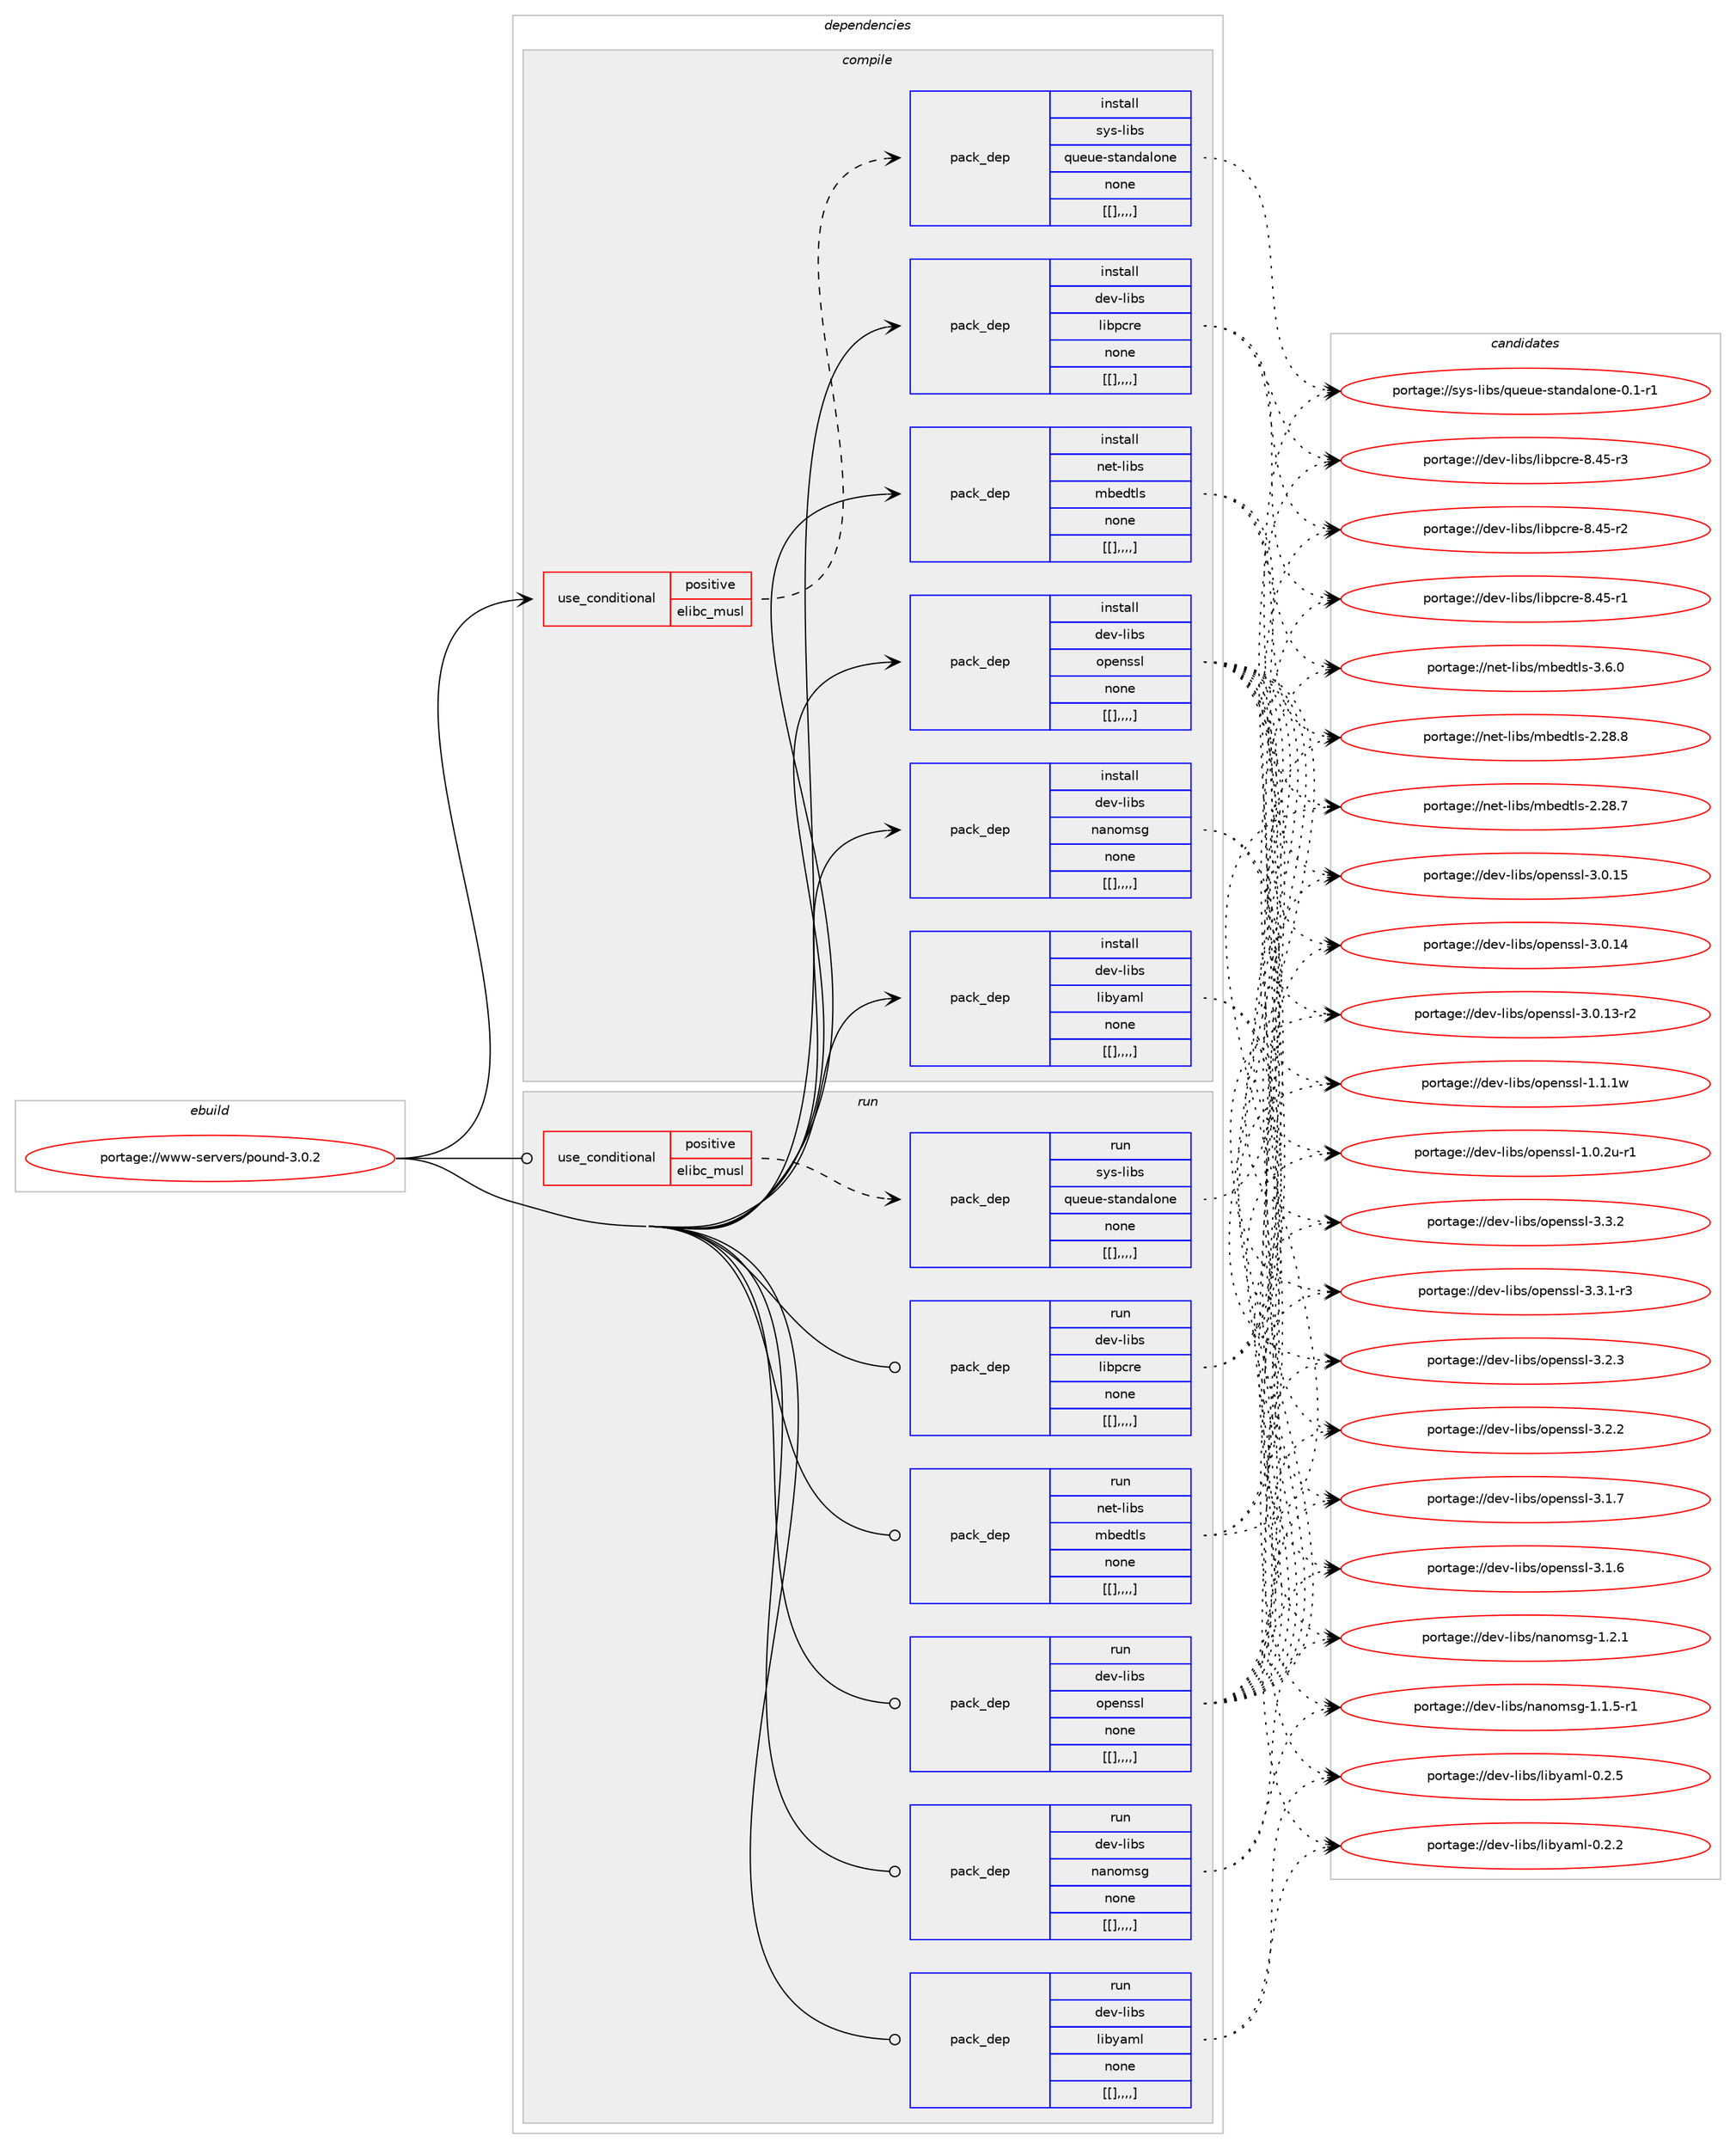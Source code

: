 digraph prolog {

# *************
# Graph options
# *************

newrank=true;
concentrate=true;
compound=true;
graph [rankdir=LR,fontname=Helvetica,fontsize=10,ranksep=1.5];#, ranksep=2.5, nodesep=0.2];
edge  [arrowhead=vee];
node  [fontname=Helvetica,fontsize=10];

# **********
# The ebuild
# **********

subgraph cluster_leftcol {
color=gray;
label=<<i>ebuild</i>>;
id [label="portage://www-servers/pound-3.0.2", color=red, width=4, href="../www-servers/pound-3.0.2.svg"];
}

# ****************
# The dependencies
# ****************

subgraph cluster_midcol {
color=gray;
label=<<i>dependencies</i>>;
subgraph cluster_compile {
fillcolor="#eeeeee";
style=filled;
label=<<i>compile</i>>;
subgraph cond127690 {
dependency477037 [label=<<TABLE BORDER="0" CELLBORDER="1" CELLSPACING="0" CELLPADDING="4"><TR><TD ROWSPAN="3" CELLPADDING="10">use_conditional</TD></TR><TR><TD>positive</TD></TR><TR><TD>elibc_musl</TD></TR></TABLE>>, shape=none, color=red];
subgraph pack345706 {
dependency477064 [label=<<TABLE BORDER="0" CELLBORDER="1" CELLSPACING="0" CELLPADDING="4" WIDTH="220"><TR><TD ROWSPAN="6" CELLPADDING="30">pack_dep</TD></TR><TR><TD WIDTH="110">install</TD></TR><TR><TD>sys-libs</TD></TR><TR><TD>queue-standalone</TD></TR><TR><TD>none</TD></TR><TR><TD>[[],,,,]</TD></TR></TABLE>>, shape=none, color=blue];
}
dependency477037:e -> dependency477064:w [weight=20,style="dashed",arrowhead="vee"];
}
id:e -> dependency477037:w [weight=20,style="solid",arrowhead="vee"];
subgraph pack345738 {
dependency477122 [label=<<TABLE BORDER="0" CELLBORDER="1" CELLSPACING="0" CELLPADDING="4" WIDTH="220"><TR><TD ROWSPAN="6" CELLPADDING="30">pack_dep</TD></TR><TR><TD WIDTH="110">install</TD></TR><TR><TD>dev-libs</TD></TR><TR><TD>libpcre</TD></TR><TR><TD>none</TD></TR><TR><TD>[[],,,,]</TD></TR></TABLE>>, shape=none, color=blue];
}
id:e -> dependency477122:w [weight=20,style="solid",arrowhead="vee"];
subgraph pack345789 {
dependency477201 [label=<<TABLE BORDER="0" CELLBORDER="1" CELLSPACING="0" CELLPADDING="4" WIDTH="220"><TR><TD ROWSPAN="6" CELLPADDING="30">pack_dep</TD></TR><TR><TD WIDTH="110">install</TD></TR><TR><TD>dev-libs</TD></TR><TR><TD>libyaml</TD></TR><TR><TD>none</TD></TR><TR><TD>[[],,,,]</TD></TR></TABLE>>, shape=none, color=blue];
}
id:e -> dependency477201:w [weight=20,style="solid",arrowhead="vee"];
subgraph pack345811 {
dependency477208 [label=<<TABLE BORDER="0" CELLBORDER="1" CELLSPACING="0" CELLPADDING="4" WIDTH="220"><TR><TD ROWSPAN="6" CELLPADDING="30">pack_dep</TD></TR><TR><TD WIDTH="110">install</TD></TR><TR><TD>dev-libs</TD></TR><TR><TD>nanomsg</TD></TR><TR><TD>none</TD></TR><TR><TD>[[],,,,]</TD></TR></TABLE>>, shape=none, color=blue];
}
id:e -> dependency477208:w [weight=20,style="solid",arrowhead="vee"];
subgraph pack345814 {
dependency477213 [label=<<TABLE BORDER="0" CELLBORDER="1" CELLSPACING="0" CELLPADDING="4" WIDTH="220"><TR><TD ROWSPAN="6" CELLPADDING="30">pack_dep</TD></TR><TR><TD WIDTH="110">install</TD></TR><TR><TD>dev-libs</TD></TR><TR><TD>openssl</TD></TR><TR><TD>none</TD></TR><TR><TD>[[],,,,]</TD></TR></TABLE>>, shape=none, color=blue];
}
id:e -> dependency477213:w [weight=20,style="solid",arrowhead="vee"];
subgraph pack345825 {
dependency477229 [label=<<TABLE BORDER="0" CELLBORDER="1" CELLSPACING="0" CELLPADDING="4" WIDTH="220"><TR><TD ROWSPAN="6" CELLPADDING="30">pack_dep</TD></TR><TR><TD WIDTH="110">install</TD></TR><TR><TD>net-libs</TD></TR><TR><TD>mbedtls</TD></TR><TR><TD>none</TD></TR><TR><TD>[[],,,,]</TD></TR></TABLE>>, shape=none, color=blue];
}
id:e -> dependency477229:w [weight=20,style="solid",arrowhead="vee"];
}
subgraph cluster_compileandrun {
fillcolor="#eeeeee";
style=filled;
label=<<i>compile and run</i>>;
}
subgraph cluster_run {
fillcolor="#eeeeee";
style=filled;
label=<<i>run</i>>;
subgraph cond127774 {
dependency477256 [label=<<TABLE BORDER="0" CELLBORDER="1" CELLSPACING="0" CELLPADDING="4"><TR><TD ROWSPAN="3" CELLPADDING="10">use_conditional</TD></TR><TR><TD>positive</TD></TR><TR><TD>elibc_musl</TD></TR></TABLE>>, shape=none, color=red];
subgraph pack345846 {
dependency477259 [label=<<TABLE BORDER="0" CELLBORDER="1" CELLSPACING="0" CELLPADDING="4" WIDTH="220"><TR><TD ROWSPAN="6" CELLPADDING="30">pack_dep</TD></TR><TR><TD WIDTH="110">run</TD></TR><TR><TD>sys-libs</TD></TR><TR><TD>queue-standalone</TD></TR><TR><TD>none</TD></TR><TR><TD>[[],,,,]</TD></TR></TABLE>>, shape=none, color=blue];
}
dependency477256:e -> dependency477259:w [weight=20,style="dashed",arrowhead="vee"];
}
id:e -> dependency477256:w [weight=20,style="solid",arrowhead="odot"];
subgraph pack345850 {
dependency477265 [label=<<TABLE BORDER="0" CELLBORDER="1" CELLSPACING="0" CELLPADDING="4" WIDTH="220"><TR><TD ROWSPAN="6" CELLPADDING="30">pack_dep</TD></TR><TR><TD WIDTH="110">run</TD></TR><TR><TD>dev-libs</TD></TR><TR><TD>libpcre</TD></TR><TR><TD>none</TD></TR><TR><TD>[[],,,,]</TD></TR></TABLE>>, shape=none, color=blue];
}
id:e -> dependency477265:w [weight=20,style="solid",arrowhead="odot"];
subgraph pack345863 {
dependency477300 [label=<<TABLE BORDER="0" CELLBORDER="1" CELLSPACING="0" CELLPADDING="4" WIDTH="220"><TR><TD ROWSPAN="6" CELLPADDING="30">pack_dep</TD></TR><TR><TD WIDTH="110">run</TD></TR><TR><TD>dev-libs</TD></TR><TR><TD>libyaml</TD></TR><TR><TD>none</TD></TR><TR><TD>[[],,,,]</TD></TR></TABLE>>, shape=none, color=blue];
}
id:e -> dependency477300:w [weight=20,style="solid",arrowhead="odot"];
subgraph pack345882 {
dependency477333 [label=<<TABLE BORDER="0" CELLBORDER="1" CELLSPACING="0" CELLPADDING="4" WIDTH="220"><TR><TD ROWSPAN="6" CELLPADDING="30">pack_dep</TD></TR><TR><TD WIDTH="110">run</TD></TR><TR><TD>dev-libs</TD></TR><TR><TD>nanomsg</TD></TR><TR><TD>none</TD></TR><TR><TD>[[],,,,]</TD></TR></TABLE>>, shape=none, color=blue];
}
id:e -> dependency477333:w [weight=20,style="solid",arrowhead="odot"];
subgraph pack345907 {
dependency477376 [label=<<TABLE BORDER="0" CELLBORDER="1" CELLSPACING="0" CELLPADDING="4" WIDTH="220"><TR><TD ROWSPAN="6" CELLPADDING="30">pack_dep</TD></TR><TR><TD WIDTH="110">run</TD></TR><TR><TD>dev-libs</TD></TR><TR><TD>openssl</TD></TR><TR><TD>none</TD></TR><TR><TD>[[],,,,]</TD></TR></TABLE>>, shape=none, color=blue];
}
id:e -> dependency477376:w [weight=20,style="solid",arrowhead="odot"];
subgraph pack345922 {
dependency477382 [label=<<TABLE BORDER="0" CELLBORDER="1" CELLSPACING="0" CELLPADDING="4" WIDTH="220"><TR><TD ROWSPAN="6" CELLPADDING="30">pack_dep</TD></TR><TR><TD WIDTH="110">run</TD></TR><TR><TD>net-libs</TD></TR><TR><TD>mbedtls</TD></TR><TR><TD>none</TD></TR><TR><TD>[[],,,,]</TD></TR></TABLE>>, shape=none, color=blue];
}
id:e -> dependency477382:w [weight=20,style="solid",arrowhead="odot"];
}
}

# **************
# The candidates
# **************

subgraph cluster_choices {
rank=same;
color=gray;
label=<<i>candidates</i>>;

subgraph choice344448 {
color=black;
nodesep=1;
choice115121115451081059811547113117101117101451151169711010097108111110101454846494511449 [label="portage://sys-libs/queue-standalone-0.1-r1", color=red, width=4,href="../sys-libs/queue-standalone-0.1-r1.svg"];
dependency477064:e -> choice115121115451081059811547113117101117101451151169711010097108111110101454846494511449:w [style=dotted,weight="100"];
}
subgraph choice344492 {
color=black;
nodesep=1;
choice100101118451081059811547108105981129911410145564652534511451 [label="portage://dev-libs/libpcre-8.45-r3", color=red, width=4,href="../dev-libs/libpcre-8.45-r3.svg"];
choice100101118451081059811547108105981129911410145564652534511450 [label="portage://dev-libs/libpcre-8.45-r2", color=red, width=4,href="../dev-libs/libpcre-8.45-r2.svg"];
choice100101118451081059811547108105981129911410145564652534511449 [label="portage://dev-libs/libpcre-8.45-r1", color=red, width=4,href="../dev-libs/libpcre-8.45-r1.svg"];
dependency477122:e -> choice100101118451081059811547108105981129911410145564652534511451:w [style=dotted,weight="100"];
dependency477122:e -> choice100101118451081059811547108105981129911410145564652534511450:w [style=dotted,weight="100"];
dependency477122:e -> choice100101118451081059811547108105981129911410145564652534511449:w [style=dotted,weight="100"];
}
subgraph choice344543 {
color=black;
nodesep=1;
choice1001011184510810598115471081059812197109108454846504653 [label="portage://dev-libs/libyaml-0.2.5", color=red, width=4,href="../dev-libs/libyaml-0.2.5.svg"];
choice1001011184510810598115471081059812197109108454846504650 [label="portage://dev-libs/libyaml-0.2.2", color=red, width=4,href="../dev-libs/libyaml-0.2.2.svg"];
dependency477201:e -> choice1001011184510810598115471081059812197109108454846504653:w [style=dotted,weight="100"];
dependency477201:e -> choice1001011184510810598115471081059812197109108454846504650:w [style=dotted,weight="100"];
}
subgraph choice344557 {
color=black;
nodesep=1;
choice10010111845108105981154711097110111109115103454946504649 [label="portage://dev-libs/nanomsg-1.2.1", color=red, width=4,href="../dev-libs/nanomsg-1.2.1.svg"];
choice100101118451081059811547110971101111091151034549464946534511449 [label="portage://dev-libs/nanomsg-1.1.5-r1", color=red, width=4,href="../dev-libs/nanomsg-1.1.5-r1.svg"];
dependency477208:e -> choice10010111845108105981154711097110111109115103454946504649:w [style=dotted,weight="100"];
dependency477208:e -> choice100101118451081059811547110971101111091151034549464946534511449:w [style=dotted,weight="100"];
}
subgraph choice344571 {
color=black;
nodesep=1;
choice100101118451081059811547111112101110115115108455146514650 [label="portage://dev-libs/openssl-3.3.2", color=red, width=4,href="../dev-libs/openssl-3.3.2.svg"];
choice1001011184510810598115471111121011101151151084551465146494511451 [label="portage://dev-libs/openssl-3.3.1-r3", color=red, width=4,href="../dev-libs/openssl-3.3.1-r3.svg"];
choice100101118451081059811547111112101110115115108455146504651 [label="portage://dev-libs/openssl-3.2.3", color=red, width=4,href="../dev-libs/openssl-3.2.3.svg"];
choice100101118451081059811547111112101110115115108455146504650 [label="portage://dev-libs/openssl-3.2.2", color=red, width=4,href="../dev-libs/openssl-3.2.2.svg"];
choice100101118451081059811547111112101110115115108455146494655 [label="portage://dev-libs/openssl-3.1.7", color=red, width=4,href="../dev-libs/openssl-3.1.7.svg"];
choice100101118451081059811547111112101110115115108455146494654 [label="portage://dev-libs/openssl-3.1.6", color=red, width=4,href="../dev-libs/openssl-3.1.6.svg"];
choice10010111845108105981154711111210111011511510845514648464953 [label="portage://dev-libs/openssl-3.0.15", color=red, width=4,href="../dev-libs/openssl-3.0.15.svg"];
choice10010111845108105981154711111210111011511510845514648464952 [label="portage://dev-libs/openssl-3.0.14", color=red, width=4,href="../dev-libs/openssl-3.0.14.svg"];
choice100101118451081059811547111112101110115115108455146484649514511450 [label="portage://dev-libs/openssl-3.0.13-r2", color=red, width=4,href="../dev-libs/openssl-3.0.13-r2.svg"];
choice100101118451081059811547111112101110115115108454946494649119 [label="portage://dev-libs/openssl-1.1.1w", color=red, width=4,href="../dev-libs/openssl-1.1.1w.svg"];
choice1001011184510810598115471111121011101151151084549464846501174511449 [label="portage://dev-libs/openssl-1.0.2u-r1", color=red, width=4,href="../dev-libs/openssl-1.0.2u-r1.svg"];
dependency477213:e -> choice100101118451081059811547111112101110115115108455146514650:w [style=dotted,weight="100"];
dependency477213:e -> choice1001011184510810598115471111121011101151151084551465146494511451:w [style=dotted,weight="100"];
dependency477213:e -> choice100101118451081059811547111112101110115115108455146504651:w [style=dotted,weight="100"];
dependency477213:e -> choice100101118451081059811547111112101110115115108455146504650:w [style=dotted,weight="100"];
dependency477213:e -> choice100101118451081059811547111112101110115115108455146494655:w [style=dotted,weight="100"];
dependency477213:e -> choice100101118451081059811547111112101110115115108455146494654:w [style=dotted,weight="100"];
dependency477213:e -> choice10010111845108105981154711111210111011511510845514648464953:w [style=dotted,weight="100"];
dependency477213:e -> choice10010111845108105981154711111210111011511510845514648464952:w [style=dotted,weight="100"];
dependency477213:e -> choice100101118451081059811547111112101110115115108455146484649514511450:w [style=dotted,weight="100"];
dependency477213:e -> choice100101118451081059811547111112101110115115108454946494649119:w [style=dotted,weight="100"];
dependency477213:e -> choice1001011184510810598115471111121011101151151084549464846501174511449:w [style=dotted,weight="100"];
}
subgraph choice344596 {
color=black;
nodesep=1;
choice11010111645108105981154710998101100116108115455146544648 [label="portage://net-libs/mbedtls-3.6.0", color=red, width=4,href="../net-libs/mbedtls-3.6.0.svg"];
choice1101011164510810598115471099810110011610811545504650564656 [label="portage://net-libs/mbedtls-2.28.8", color=red, width=4,href="../net-libs/mbedtls-2.28.8.svg"];
choice1101011164510810598115471099810110011610811545504650564655 [label="portage://net-libs/mbedtls-2.28.7", color=red, width=4,href="../net-libs/mbedtls-2.28.7.svg"];
dependency477229:e -> choice11010111645108105981154710998101100116108115455146544648:w [style=dotted,weight="100"];
dependency477229:e -> choice1101011164510810598115471099810110011610811545504650564656:w [style=dotted,weight="100"];
dependency477229:e -> choice1101011164510810598115471099810110011610811545504650564655:w [style=dotted,weight="100"];
}
subgraph choice344600 {
color=black;
nodesep=1;
choice115121115451081059811547113117101117101451151169711010097108111110101454846494511449 [label="portage://sys-libs/queue-standalone-0.1-r1", color=red, width=4,href="../sys-libs/queue-standalone-0.1-r1.svg"];
dependency477259:e -> choice115121115451081059811547113117101117101451151169711010097108111110101454846494511449:w [style=dotted,weight="100"];
}
subgraph choice344610 {
color=black;
nodesep=1;
choice100101118451081059811547108105981129911410145564652534511451 [label="portage://dev-libs/libpcre-8.45-r3", color=red, width=4,href="../dev-libs/libpcre-8.45-r3.svg"];
choice100101118451081059811547108105981129911410145564652534511450 [label="portage://dev-libs/libpcre-8.45-r2", color=red, width=4,href="../dev-libs/libpcre-8.45-r2.svg"];
choice100101118451081059811547108105981129911410145564652534511449 [label="portage://dev-libs/libpcre-8.45-r1", color=red, width=4,href="../dev-libs/libpcre-8.45-r1.svg"];
dependency477265:e -> choice100101118451081059811547108105981129911410145564652534511451:w [style=dotted,weight="100"];
dependency477265:e -> choice100101118451081059811547108105981129911410145564652534511450:w [style=dotted,weight="100"];
dependency477265:e -> choice100101118451081059811547108105981129911410145564652534511449:w [style=dotted,weight="100"];
}
subgraph choice344616 {
color=black;
nodesep=1;
choice1001011184510810598115471081059812197109108454846504653 [label="portage://dev-libs/libyaml-0.2.5", color=red, width=4,href="../dev-libs/libyaml-0.2.5.svg"];
choice1001011184510810598115471081059812197109108454846504650 [label="portage://dev-libs/libyaml-0.2.2", color=red, width=4,href="../dev-libs/libyaml-0.2.2.svg"];
dependency477300:e -> choice1001011184510810598115471081059812197109108454846504653:w [style=dotted,weight="100"];
dependency477300:e -> choice1001011184510810598115471081059812197109108454846504650:w [style=dotted,weight="100"];
}
subgraph choice344617 {
color=black;
nodesep=1;
choice10010111845108105981154711097110111109115103454946504649 [label="portage://dev-libs/nanomsg-1.2.1", color=red, width=4,href="../dev-libs/nanomsg-1.2.1.svg"];
choice100101118451081059811547110971101111091151034549464946534511449 [label="portage://dev-libs/nanomsg-1.1.5-r1", color=red, width=4,href="../dev-libs/nanomsg-1.1.5-r1.svg"];
dependency477333:e -> choice10010111845108105981154711097110111109115103454946504649:w [style=dotted,weight="100"];
dependency477333:e -> choice100101118451081059811547110971101111091151034549464946534511449:w [style=dotted,weight="100"];
}
subgraph choice344631 {
color=black;
nodesep=1;
choice100101118451081059811547111112101110115115108455146514650 [label="portage://dev-libs/openssl-3.3.2", color=red, width=4,href="../dev-libs/openssl-3.3.2.svg"];
choice1001011184510810598115471111121011101151151084551465146494511451 [label="portage://dev-libs/openssl-3.3.1-r3", color=red, width=4,href="../dev-libs/openssl-3.3.1-r3.svg"];
choice100101118451081059811547111112101110115115108455146504651 [label="portage://dev-libs/openssl-3.2.3", color=red, width=4,href="../dev-libs/openssl-3.2.3.svg"];
choice100101118451081059811547111112101110115115108455146504650 [label="portage://dev-libs/openssl-3.2.2", color=red, width=4,href="../dev-libs/openssl-3.2.2.svg"];
choice100101118451081059811547111112101110115115108455146494655 [label="portage://dev-libs/openssl-3.1.7", color=red, width=4,href="../dev-libs/openssl-3.1.7.svg"];
choice100101118451081059811547111112101110115115108455146494654 [label="portage://dev-libs/openssl-3.1.6", color=red, width=4,href="../dev-libs/openssl-3.1.6.svg"];
choice10010111845108105981154711111210111011511510845514648464953 [label="portage://dev-libs/openssl-3.0.15", color=red, width=4,href="../dev-libs/openssl-3.0.15.svg"];
choice10010111845108105981154711111210111011511510845514648464952 [label="portage://dev-libs/openssl-3.0.14", color=red, width=4,href="../dev-libs/openssl-3.0.14.svg"];
choice100101118451081059811547111112101110115115108455146484649514511450 [label="portage://dev-libs/openssl-3.0.13-r2", color=red, width=4,href="../dev-libs/openssl-3.0.13-r2.svg"];
choice100101118451081059811547111112101110115115108454946494649119 [label="portage://dev-libs/openssl-1.1.1w", color=red, width=4,href="../dev-libs/openssl-1.1.1w.svg"];
choice1001011184510810598115471111121011101151151084549464846501174511449 [label="portage://dev-libs/openssl-1.0.2u-r1", color=red, width=4,href="../dev-libs/openssl-1.0.2u-r1.svg"];
dependency477376:e -> choice100101118451081059811547111112101110115115108455146514650:w [style=dotted,weight="100"];
dependency477376:e -> choice1001011184510810598115471111121011101151151084551465146494511451:w [style=dotted,weight="100"];
dependency477376:e -> choice100101118451081059811547111112101110115115108455146504651:w [style=dotted,weight="100"];
dependency477376:e -> choice100101118451081059811547111112101110115115108455146504650:w [style=dotted,weight="100"];
dependency477376:e -> choice100101118451081059811547111112101110115115108455146494655:w [style=dotted,weight="100"];
dependency477376:e -> choice100101118451081059811547111112101110115115108455146494654:w [style=dotted,weight="100"];
dependency477376:e -> choice10010111845108105981154711111210111011511510845514648464953:w [style=dotted,weight="100"];
dependency477376:e -> choice10010111845108105981154711111210111011511510845514648464952:w [style=dotted,weight="100"];
dependency477376:e -> choice100101118451081059811547111112101110115115108455146484649514511450:w [style=dotted,weight="100"];
dependency477376:e -> choice100101118451081059811547111112101110115115108454946494649119:w [style=dotted,weight="100"];
dependency477376:e -> choice1001011184510810598115471111121011101151151084549464846501174511449:w [style=dotted,weight="100"];
}
subgraph choice344641 {
color=black;
nodesep=1;
choice11010111645108105981154710998101100116108115455146544648 [label="portage://net-libs/mbedtls-3.6.0", color=red, width=4,href="../net-libs/mbedtls-3.6.0.svg"];
choice1101011164510810598115471099810110011610811545504650564656 [label="portage://net-libs/mbedtls-2.28.8", color=red, width=4,href="../net-libs/mbedtls-2.28.8.svg"];
choice1101011164510810598115471099810110011610811545504650564655 [label="portage://net-libs/mbedtls-2.28.7", color=red, width=4,href="../net-libs/mbedtls-2.28.7.svg"];
dependency477382:e -> choice11010111645108105981154710998101100116108115455146544648:w [style=dotted,weight="100"];
dependency477382:e -> choice1101011164510810598115471099810110011610811545504650564656:w [style=dotted,weight="100"];
dependency477382:e -> choice1101011164510810598115471099810110011610811545504650564655:w [style=dotted,weight="100"];
}
}

}
